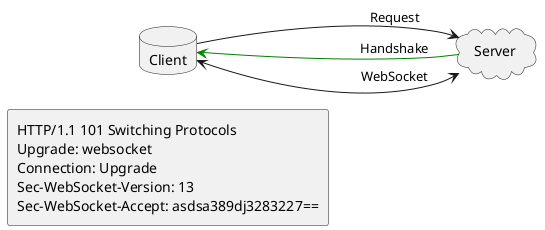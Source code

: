 @startuml
allow_mixing
left to right direction
agent Headers [
    HTTP/1.1 101 Switching Protocols
    Upgrade: websocket
    Connection: Upgrade
    Sec-WebSocket-Version: 13
    Sec-WebSocket-Accept: asdsa389dj3283227==
]

database Client
cloud Server

Client --> Server: Request
Client <-[#green]- Server: Handshake
Client <--> Server: WebSocket


@enduml
